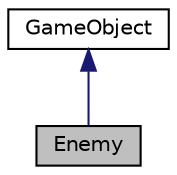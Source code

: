 digraph "Enemy"
{
 // LATEX_PDF_SIZE
  edge [fontname="Helvetica",fontsize="10",labelfontname="Helvetica",labelfontsize="10"];
  node [fontname="Helvetica",fontsize="10",shape=record];
  Node1 [label="Enemy",height=0.2,width=0.4,color="black", fillcolor="grey75", style="filled", fontcolor="black",tooltip="Abstract GameObject class for enemies."];
  Node2 -> Node1 [dir="back",color="midnightblue",fontsize="10",style="solid"];
  Node2 [label="GameObject",height=0.2,width=0.4,color="black", fillcolor="white", style="filled",URL="$class_game_object.html",tooltip="Class that holds the main information of a game object, that is abstracted for more specific reasons."];
}
